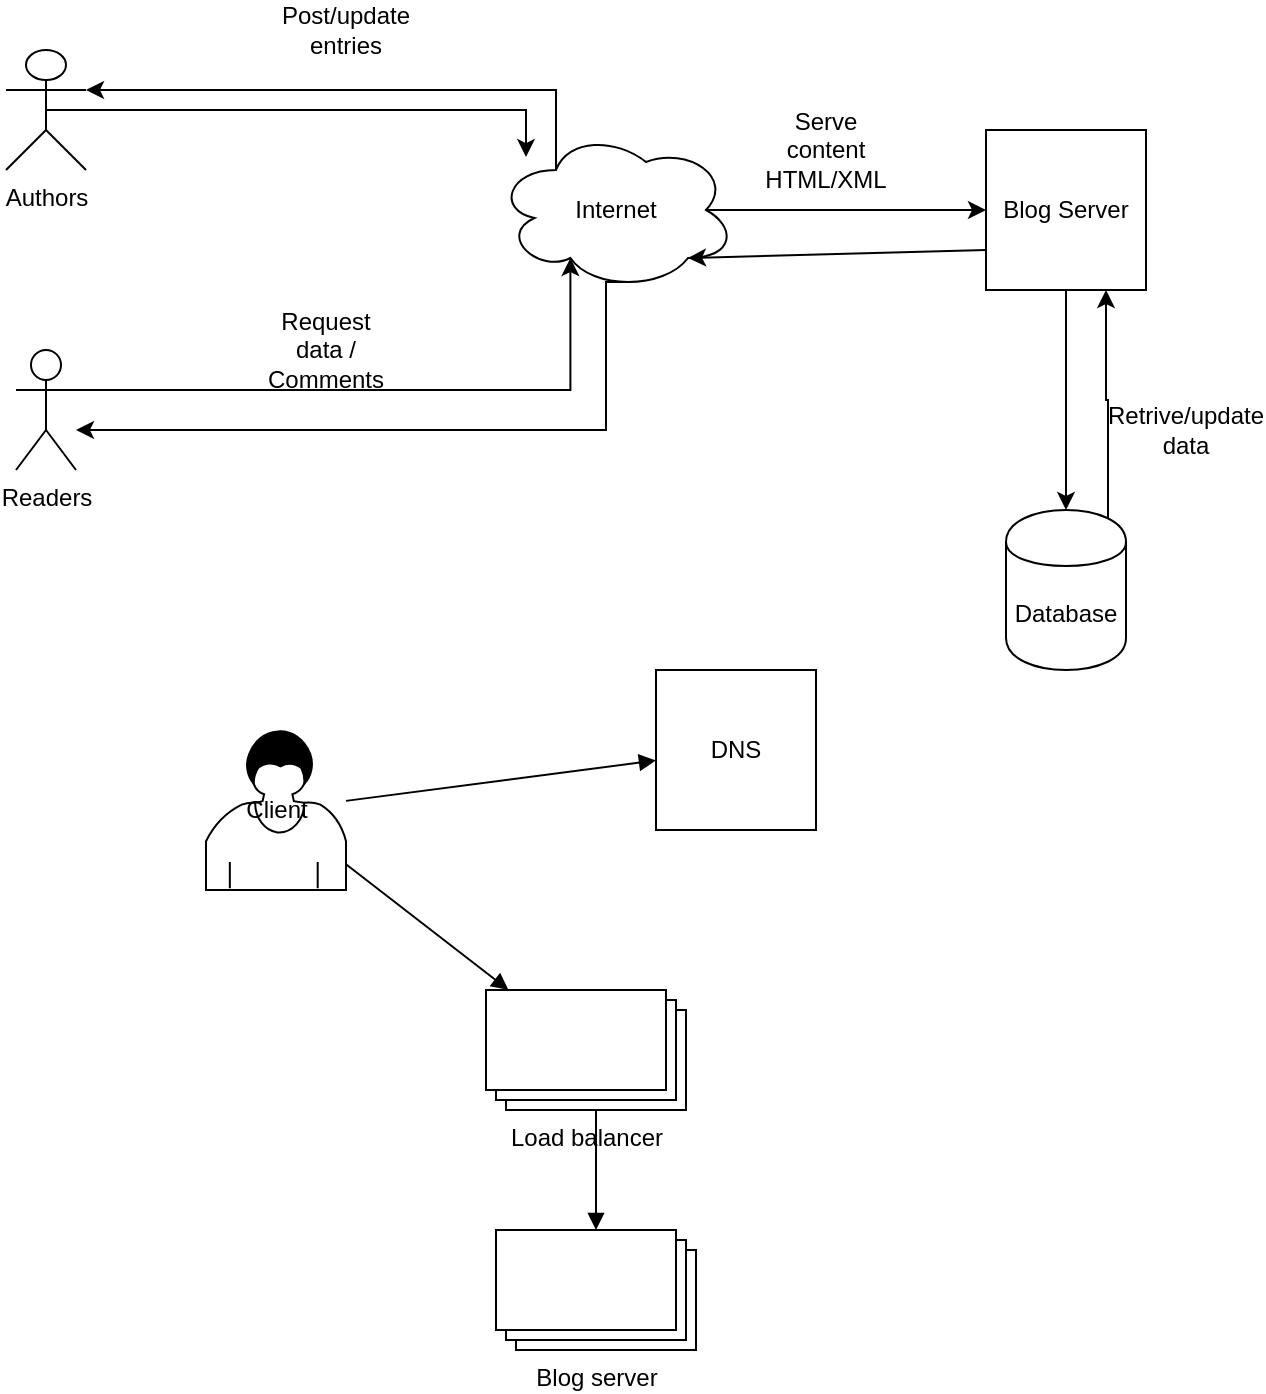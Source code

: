 <mxfile version="13.5.1" type="github"><diagram id="nIgM2CQnIiAUqfBgrc0h" name="Page-1"><mxGraphModel dx="1355" dy="806" grid="1" gridSize="10" guides="1" tooltips="1" connect="1" arrows="1" fold="1" page="1" pageScale="1" pageWidth="850" pageHeight="1100" math="0" shadow="0"><root><mxCell id="0"/><mxCell id="1" parent="0"/><mxCell id="j7_YDJlkBNI9QE4So6l1-27" style="edgeStyle=orthogonalEdgeStyle;rounded=0;orthogonalLoop=1;jettySize=auto;html=1;exitX=0.5;exitY=0.5;exitDx=0;exitDy=0;exitPerimeter=0;" parent="1" source="j7_YDJlkBNI9QE4So6l1-1" target="j7_YDJlkBNI9QE4So6l1-2" edge="1"><mxGeometry relative="1" as="geometry"><Array as="points"><mxPoint x="320" y="190"/></Array></mxGeometry></mxCell><mxCell id="j7_YDJlkBNI9QE4So6l1-1" value="Authors" style="shape=umlActor;verticalLabelPosition=bottom;verticalAlign=top;html=1;outlineConnect=0;" parent="1" vertex="1"><mxGeometry x="60" y="160" width="40" height="60" as="geometry"/></mxCell><mxCell id="j7_YDJlkBNI9QE4So6l1-22" style="edgeStyle=orthogonalEdgeStyle;rounded=0;orthogonalLoop=1;jettySize=auto;html=1;exitX=0.55;exitY=0.95;exitDx=0;exitDy=0;exitPerimeter=0;" parent="1" source="j7_YDJlkBNI9QE4So6l1-2" target="j7_YDJlkBNI9QE4So6l1-14" edge="1"><mxGeometry relative="1" as="geometry"><Array as="points"><mxPoint x="360" y="276"/><mxPoint x="360" y="350"/></Array></mxGeometry></mxCell><mxCell id="j7_YDJlkBNI9QE4So6l1-26" style="edgeStyle=orthogonalEdgeStyle;rounded=0;orthogonalLoop=1;jettySize=auto;html=1;exitX=0.25;exitY=0.25;exitDx=0;exitDy=0;exitPerimeter=0;" parent="1" source="j7_YDJlkBNI9QE4So6l1-2" target="j7_YDJlkBNI9QE4So6l1-1" edge="1"><mxGeometry relative="1" as="geometry"><Array as="points"><mxPoint x="335" y="180"/></Array></mxGeometry></mxCell><mxCell id="j7_YDJlkBNI9QE4So6l1-2" value="Internet" style="ellipse;shape=cloud;whiteSpace=wrap;html=1;" parent="1" vertex="1"><mxGeometry x="305" y="200" width="120" height="80" as="geometry"/></mxCell><mxCell id="j7_YDJlkBNI9QE4So6l1-10" style="edgeStyle=orthogonalEdgeStyle;rounded=0;orthogonalLoop=1;jettySize=auto;html=1;entryX=0.5;entryY=0;entryDx=0;entryDy=0;" parent="1" source="j7_YDJlkBNI9QE4So6l1-3" target="j7_YDJlkBNI9QE4So6l1-4" edge="1"><mxGeometry relative="1" as="geometry"/></mxCell><mxCell id="j7_YDJlkBNI9QE4So6l1-3" value="Blog Server" style="whiteSpace=wrap;html=1;aspect=fixed;" parent="1" vertex="1"><mxGeometry x="550" y="200" width="80" height="80" as="geometry"/></mxCell><mxCell id="j7_YDJlkBNI9QE4So6l1-11" style="edgeStyle=orthogonalEdgeStyle;rounded=0;orthogonalLoop=1;jettySize=auto;html=1;exitX=0.85;exitY=0.05;exitDx=0;exitDy=0;exitPerimeter=0;entryX=0.75;entryY=1;entryDx=0;entryDy=0;" parent="1" source="j7_YDJlkBNI9QE4So6l1-4" target="j7_YDJlkBNI9QE4So6l1-3" edge="1"><mxGeometry relative="1" as="geometry"/></mxCell><mxCell id="j7_YDJlkBNI9QE4So6l1-4" value="Database" style="shape=cylinder;whiteSpace=wrap;html=1;boundedLbl=1;backgroundOutline=1;" parent="1" vertex="1"><mxGeometry x="560" y="390" width="60" height="80" as="geometry"/></mxCell><mxCell id="j7_YDJlkBNI9QE4So6l1-7" value="" style="endArrow=classic;html=1;entryX=0;entryY=0.5;entryDx=0;entryDy=0;exitX=0.875;exitY=0.5;exitDx=0;exitDy=0;exitPerimeter=0;" parent="1" source="j7_YDJlkBNI9QE4So6l1-2" target="j7_YDJlkBNI9QE4So6l1-3" edge="1"><mxGeometry width="50" height="50" relative="1" as="geometry"><mxPoint x="400" y="440" as="sourcePoint"/><mxPoint x="450" y="390" as="targetPoint"/></mxGeometry></mxCell><mxCell id="j7_YDJlkBNI9QE4So6l1-8" value="" style="endArrow=classic;html=1;entryX=0.8;entryY=0.8;entryDx=0;entryDy=0;entryPerimeter=0;exitX=0;exitY=0.75;exitDx=0;exitDy=0;" parent="1" source="j7_YDJlkBNI9QE4So6l1-3" target="j7_YDJlkBNI9QE4So6l1-2" edge="1"><mxGeometry width="50" height="50" relative="1" as="geometry"><mxPoint x="400" y="440" as="sourcePoint"/><mxPoint x="450" y="390" as="targetPoint"/></mxGeometry></mxCell><mxCell id="j7_YDJlkBNI9QE4So6l1-12" value="Retrive/update data" style="text;html=1;strokeColor=none;fillColor=none;align=center;verticalAlign=middle;whiteSpace=wrap;rounded=0;" parent="1" vertex="1"><mxGeometry x="630" y="340" width="40" height="20" as="geometry"/></mxCell><mxCell id="j7_YDJlkBNI9QE4So6l1-13" value="Serve content HTML/XML" style="text;html=1;strokeColor=none;fillColor=none;align=center;verticalAlign=middle;whiteSpace=wrap;rounded=0;" parent="1" vertex="1"><mxGeometry x="450" y="200" width="40" height="20" as="geometry"/></mxCell><mxCell id="j7_YDJlkBNI9QE4So6l1-23" style="edgeStyle=orthogonalEdgeStyle;rounded=0;orthogonalLoop=1;jettySize=auto;html=1;exitX=1;exitY=0.333;exitDx=0;exitDy=0;exitPerimeter=0;entryX=0.31;entryY=0.8;entryDx=0;entryDy=0;entryPerimeter=0;" parent="1" source="j7_YDJlkBNI9QE4So6l1-14" target="j7_YDJlkBNI9QE4So6l1-2" edge="1"><mxGeometry relative="1" as="geometry"/></mxCell><mxCell id="j7_YDJlkBNI9QE4So6l1-14" value="Readers" style="shape=umlActor;verticalLabelPosition=bottom;verticalAlign=top;html=1;outlineConnect=0;" parent="1" vertex="1"><mxGeometry x="65" y="310" width="30" height="60" as="geometry"/></mxCell><mxCell id="j7_YDJlkBNI9QE4So6l1-19" value="Post/update entries" style="text;html=1;strokeColor=none;fillColor=none;align=center;verticalAlign=middle;whiteSpace=wrap;rounded=0;" parent="1" vertex="1"><mxGeometry x="210" y="140" width="40" height="20" as="geometry"/></mxCell><mxCell id="j7_YDJlkBNI9QE4So6l1-20" value="Request data / Comments" style="text;html=1;strokeColor=none;fillColor=none;align=center;verticalAlign=middle;whiteSpace=wrap;rounded=0;" parent="1" vertex="1"><mxGeometry x="200" y="300" width="40" height="20" as="geometry"/></mxCell><mxCell id="j7_YDJlkBNI9QE4So6l1-29" value="Client" style="shape=mxgraph.bpmn.user_task;html=1;outlineConnect=0;" parent="1" vertex="1"><mxGeometry x="160" y="500" width="70" height="80" as="geometry"/></mxCell><mxCell id="j7_YDJlkBNI9QE4So6l1-30" value="DNS" style="whiteSpace=wrap;html=1;aspect=fixed;" parent="1" vertex="1"><mxGeometry x="385" y="470" width="80" height="80" as="geometry"/></mxCell><mxCell id="j7_YDJlkBNI9QE4So6l1-34" value="Load balancer&lt;br&gt;" style="verticalLabelPosition=bottom;verticalAlign=top;html=1;shape=mxgraph.basic.layered_rect;dx=10;outlineConnect=0;" parent="1" vertex="1"><mxGeometry x="300" y="630" width="100" height="60" as="geometry"/></mxCell><mxCell id="j7_YDJlkBNI9QE4So6l1-38" value="" style="endArrow=block;endFill=1;endSize=6;html=1;" parent="1" source="j7_YDJlkBNI9QE4So6l1-29" target="j7_YDJlkBNI9QE4So6l1-30" edge="1"><mxGeometry width="100" relative="1" as="geometry"><mxPoint x="370" y="680" as="sourcePoint"/><mxPoint x="470" y="680" as="targetPoint"/></mxGeometry></mxCell><mxCell id="j7_YDJlkBNI9QE4So6l1-39" value="" style="endArrow=block;endFill=1;endSize=6;html=1;" parent="1" source="j7_YDJlkBNI9QE4So6l1-29" target="j7_YDJlkBNI9QE4So6l1-34" edge="1"><mxGeometry width="100" relative="1" as="geometry"><mxPoint x="370" y="680" as="sourcePoint"/><mxPoint x="470" y="680" as="targetPoint"/></mxGeometry></mxCell><mxCell id="j7_YDJlkBNI9QE4So6l1-40" value="Blog server" style="verticalLabelPosition=bottom;verticalAlign=top;html=1;shape=mxgraph.basic.layered_rect;dx=10;outlineConnect=0;" parent="1" vertex="1"><mxGeometry x="305" y="750" width="100" height="60" as="geometry"/></mxCell><mxCell id="j7_YDJlkBNI9QE4So6l1-42" value="" style="endArrow=block;endFill=1;endSize=6;html=1;exitX=0;exitY=0;exitDx=55;exitDy=60;exitPerimeter=0;" parent="1" source="j7_YDJlkBNI9QE4So6l1-34" target="j7_YDJlkBNI9QE4So6l1-40" edge="1"><mxGeometry width="100" relative="1" as="geometry"><mxPoint x="370" y="840" as="sourcePoint"/><mxPoint x="470" y="840" as="targetPoint"/></mxGeometry></mxCell></root></mxGraphModel></diagram></mxfile>